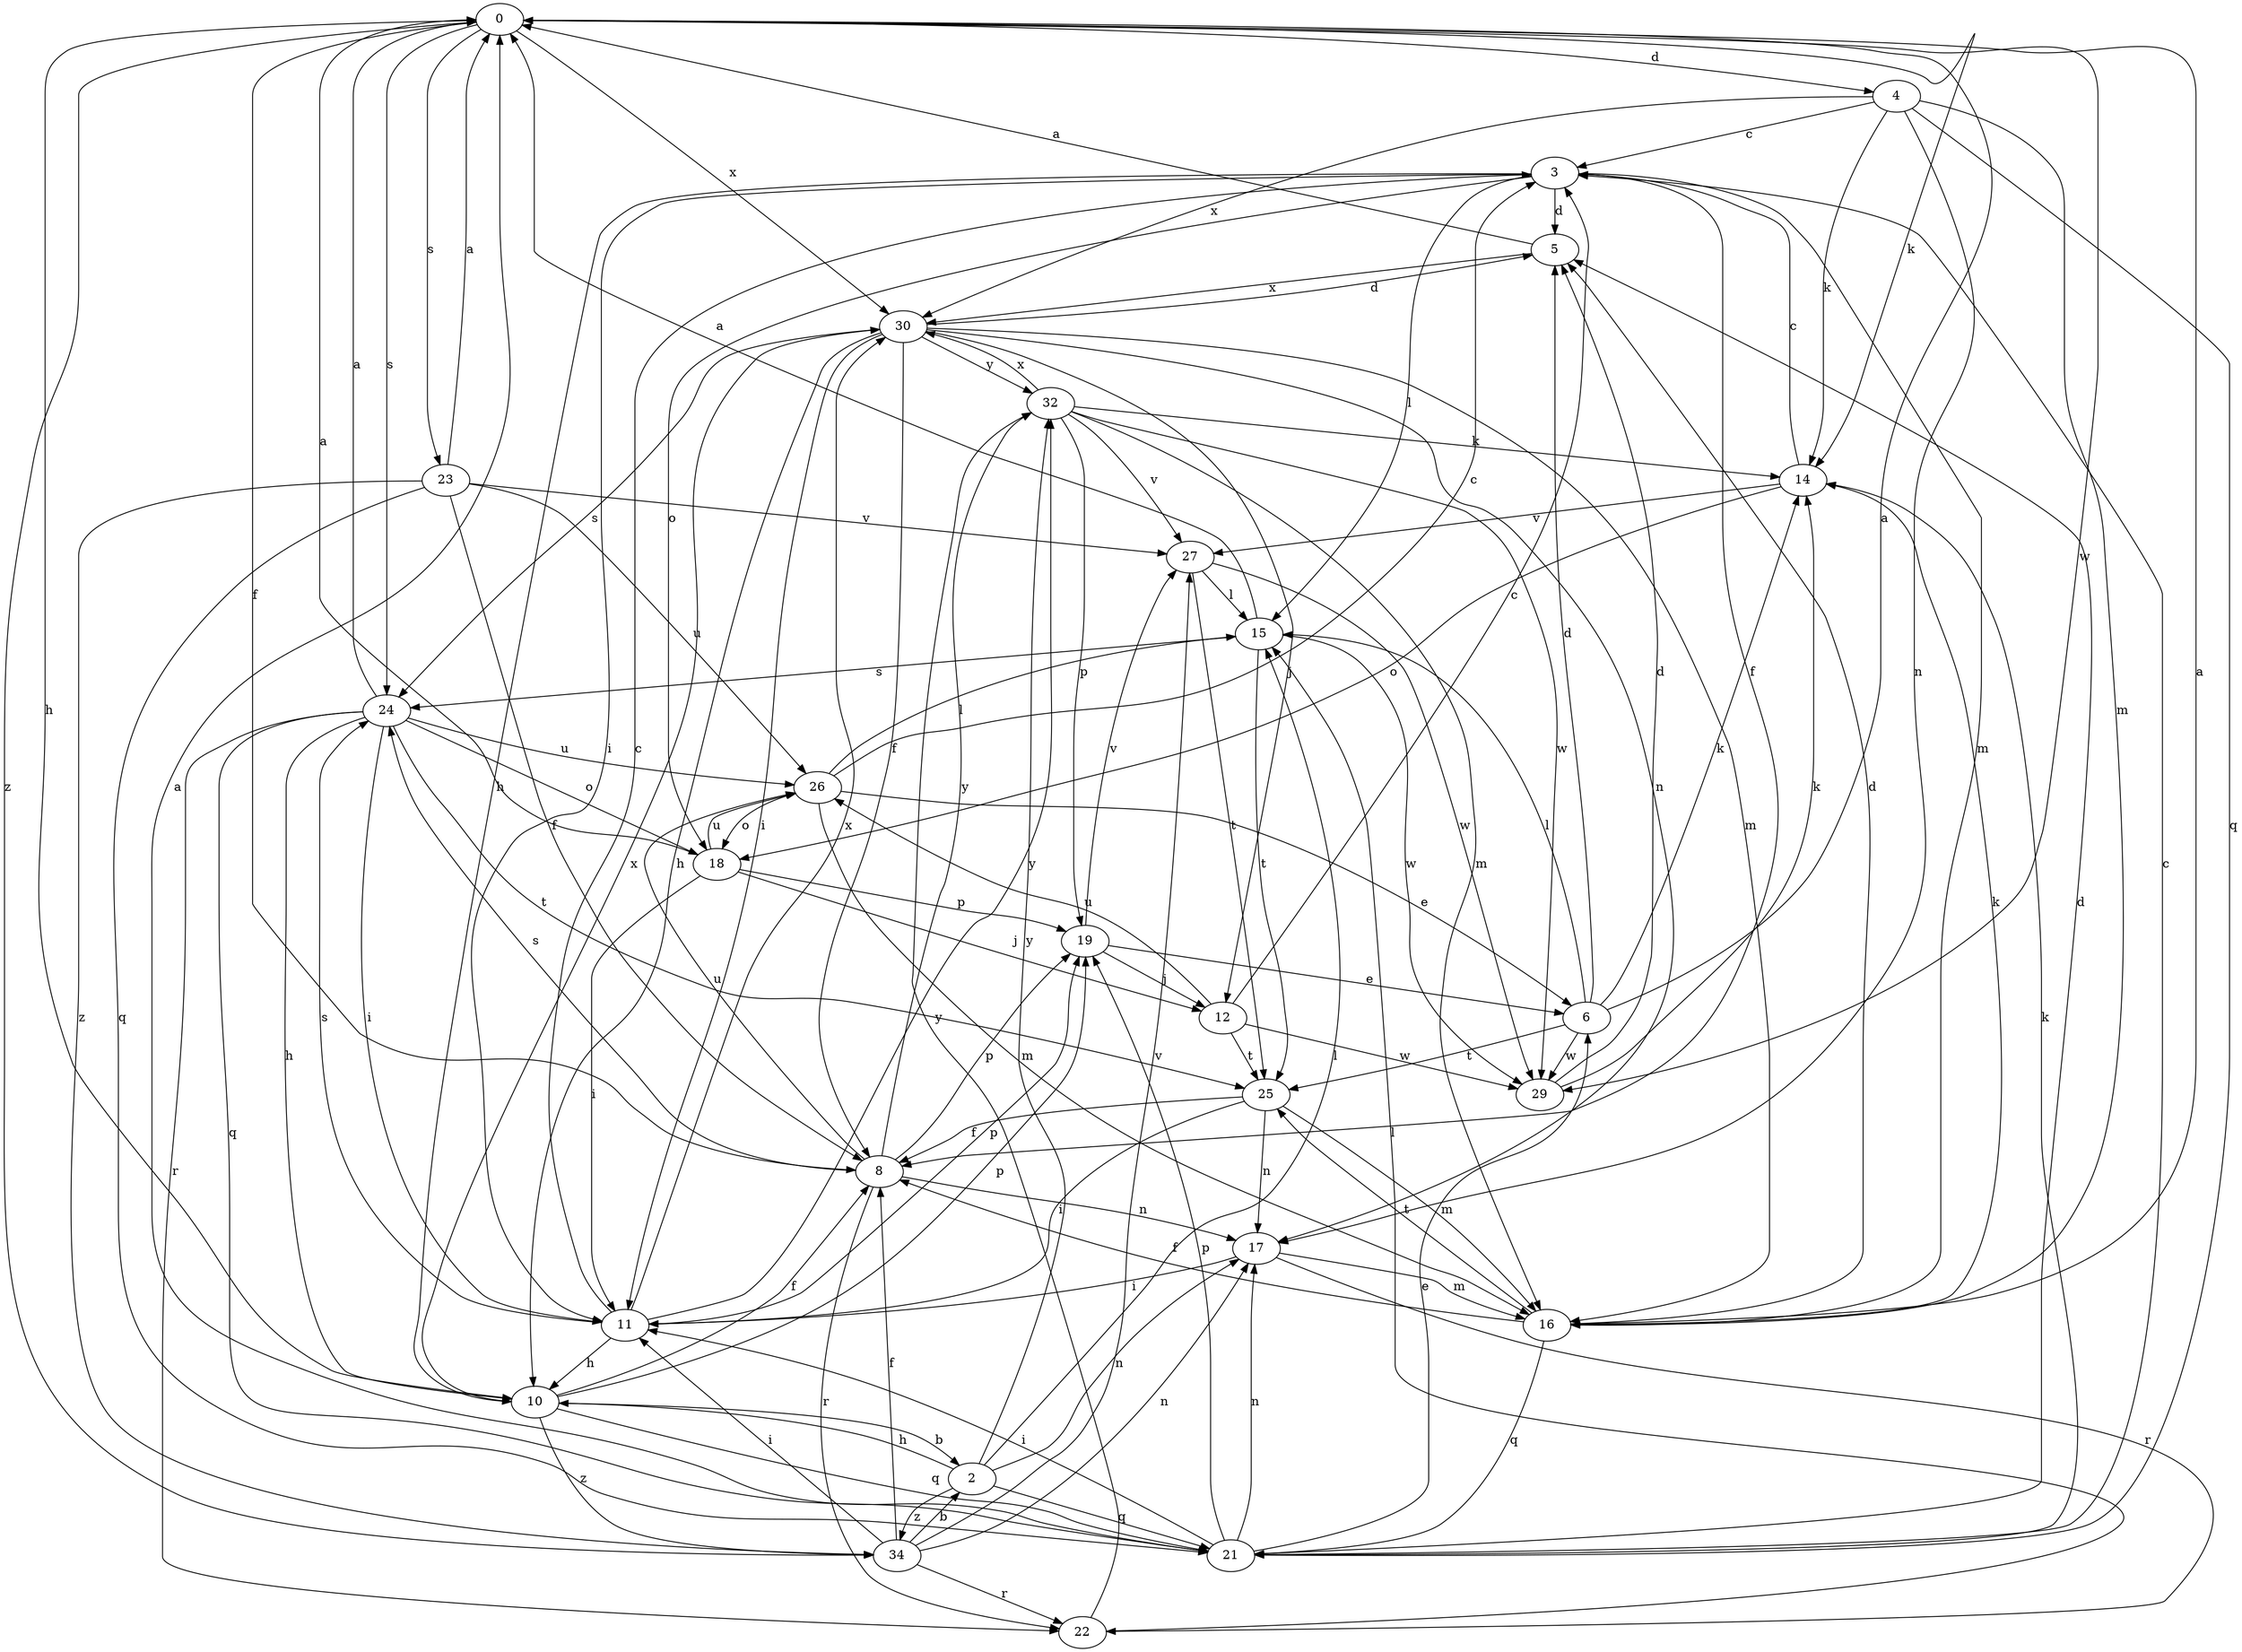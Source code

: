 strict digraph  {
0;
2;
3;
4;
5;
6;
8;
10;
11;
12;
14;
15;
16;
17;
18;
19;
21;
22;
23;
24;
25;
26;
27;
29;
30;
32;
34;
0 -> 4  [label=d];
0 -> 8  [label=f];
0 -> 10  [label=h];
0 -> 14  [label=k];
0 -> 23  [label=s];
0 -> 24  [label=s];
0 -> 29  [label=w];
0 -> 30  [label=x];
0 -> 34  [label=z];
2 -> 10  [label=h];
2 -> 15  [label=l];
2 -> 17  [label=n];
2 -> 21  [label=q];
2 -> 32  [label=y];
2 -> 34  [label=z];
3 -> 5  [label=d];
3 -> 8  [label=f];
3 -> 10  [label=h];
3 -> 11  [label=i];
3 -> 15  [label=l];
3 -> 16  [label=m];
3 -> 18  [label=o];
4 -> 3  [label=c];
4 -> 14  [label=k];
4 -> 16  [label=m];
4 -> 17  [label=n];
4 -> 21  [label=q];
4 -> 30  [label=x];
5 -> 0  [label=a];
5 -> 30  [label=x];
6 -> 0  [label=a];
6 -> 5  [label=d];
6 -> 14  [label=k];
6 -> 15  [label=l];
6 -> 25  [label=t];
6 -> 29  [label=w];
8 -> 17  [label=n];
8 -> 19  [label=p];
8 -> 22  [label=r];
8 -> 24  [label=s];
8 -> 26  [label=u];
8 -> 32  [label=y];
10 -> 2  [label=b];
10 -> 8  [label=f];
10 -> 19  [label=p];
10 -> 21  [label=q];
10 -> 30  [label=x];
10 -> 34  [label=z];
11 -> 3  [label=c];
11 -> 10  [label=h];
11 -> 19  [label=p];
11 -> 24  [label=s];
11 -> 30  [label=x];
11 -> 32  [label=y];
12 -> 3  [label=c];
12 -> 25  [label=t];
12 -> 26  [label=u];
12 -> 29  [label=w];
14 -> 3  [label=c];
14 -> 18  [label=o];
14 -> 27  [label=v];
15 -> 0  [label=a];
15 -> 24  [label=s];
15 -> 25  [label=t];
15 -> 29  [label=w];
16 -> 0  [label=a];
16 -> 5  [label=d];
16 -> 8  [label=f];
16 -> 14  [label=k];
16 -> 21  [label=q];
16 -> 25  [label=t];
17 -> 11  [label=i];
17 -> 16  [label=m];
17 -> 22  [label=r];
18 -> 0  [label=a];
18 -> 11  [label=i];
18 -> 12  [label=j];
18 -> 19  [label=p];
18 -> 26  [label=u];
19 -> 6  [label=e];
19 -> 12  [label=j];
19 -> 27  [label=v];
21 -> 0  [label=a];
21 -> 3  [label=c];
21 -> 5  [label=d];
21 -> 6  [label=e];
21 -> 11  [label=i];
21 -> 14  [label=k];
21 -> 17  [label=n];
21 -> 19  [label=p];
22 -> 15  [label=l];
22 -> 32  [label=y];
23 -> 0  [label=a];
23 -> 8  [label=f];
23 -> 21  [label=q];
23 -> 26  [label=u];
23 -> 27  [label=v];
23 -> 34  [label=z];
24 -> 0  [label=a];
24 -> 10  [label=h];
24 -> 11  [label=i];
24 -> 18  [label=o];
24 -> 21  [label=q];
24 -> 22  [label=r];
24 -> 25  [label=t];
24 -> 26  [label=u];
25 -> 8  [label=f];
25 -> 11  [label=i];
25 -> 16  [label=m];
25 -> 17  [label=n];
26 -> 3  [label=c];
26 -> 6  [label=e];
26 -> 15  [label=l];
26 -> 16  [label=m];
26 -> 18  [label=o];
27 -> 15  [label=l];
27 -> 25  [label=t];
27 -> 29  [label=w];
29 -> 5  [label=d];
29 -> 14  [label=k];
30 -> 5  [label=d];
30 -> 8  [label=f];
30 -> 10  [label=h];
30 -> 11  [label=i];
30 -> 12  [label=j];
30 -> 16  [label=m];
30 -> 17  [label=n];
30 -> 24  [label=s];
30 -> 32  [label=y];
32 -> 14  [label=k];
32 -> 16  [label=m];
32 -> 19  [label=p];
32 -> 27  [label=v];
32 -> 29  [label=w];
32 -> 30  [label=x];
34 -> 2  [label=b];
34 -> 8  [label=f];
34 -> 11  [label=i];
34 -> 17  [label=n];
34 -> 22  [label=r];
34 -> 27  [label=v];
}
